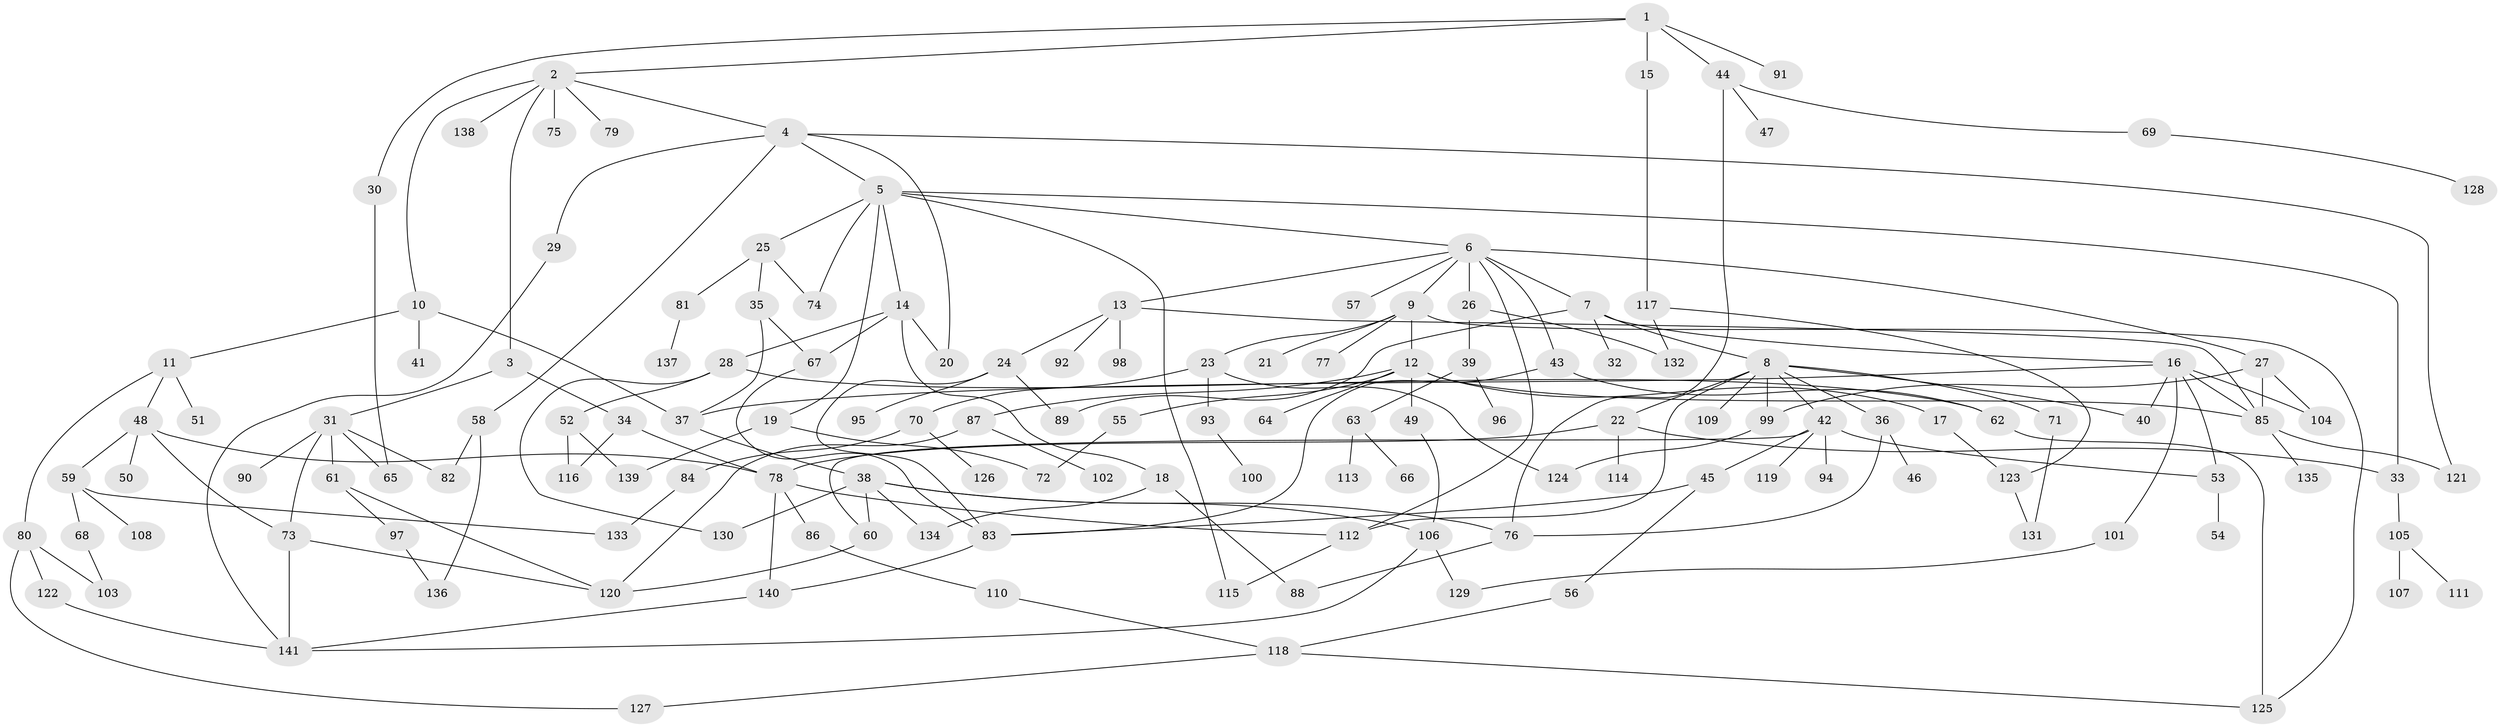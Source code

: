 // Generated by graph-tools (version 1.1) at 2025/49/03/09/25 03:49:18]
// undirected, 141 vertices, 197 edges
graph export_dot {
graph [start="1"]
  node [color=gray90,style=filled];
  1;
  2;
  3;
  4;
  5;
  6;
  7;
  8;
  9;
  10;
  11;
  12;
  13;
  14;
  15;
  16;
  17;
  18;
  19;
  20;
  21;
  22;
  23;
  24;
  25;
  26;
  27;
  28;
  29;
  30;
  31;
  32;
  33;
  34;
  35;
  36;
  37;
  38;
  39;
  40;
  41;
  42;
  43;
  44;
  45;
  46;
  47;
  48;
  49;
  50;
  51;
  52;
  53;
  54;
  55;
  56;
  57;
  58;
  59;
  60;
  61;
  62;
  63;
  64;
  65;
  66;
  67;
  68;
  69;
  70;
  71;
  72;
  73;
  74;
  75;
  76;
  77;
  78;
  79;
  80;
  81;
  82;
  83;
  84;
  85;
  86;
  87;
  88;
  89;
  90;
  91;
  92;
  93;
  94;
  95;
  96;
  97;
  98;
  99;
  100;
  101;
  102;
  103;
  104;
  105;
  106;
  107;
  108;
  109;
  110;
  111;
  112;
  113;
  114;
  115;
  116;
  117;
  118;
  119;
  120;
  121;
  122;
  123;
  124;
  125;
  126;
  127;
  128;
  129;
  130;
  131;
  132;
  133;
  134;
  135;
  136;
  137;
  138;
  139;
  140;
  141;
  1 -- 2;
  1 -- 15;
  1 -- 30;
  1 -- 44;
  1 -- 91;
  2 -- 3;
  2 -- 4;
  2 -- 10;
  2 -- 75;
  2 -- 79;
  2 -- 138;
  3 -- 31;
  3 -- 34;
  4 -- 5;
  4 -- 20;
  4 -- 29;
  4 -- 58;
  4 -- 121;
  5 -- 6;
  5 -- 14;
  5 -- 19;
  5 -- 25;
  5 -- 115;
  5 -- 33;
  5 -- 74;
  6 -- 7;
  6 -- 9;
  6 -- 13;
  6 -- 26;
  6 -- 27;
  6 -- 43;
  6 -- 57;
  6 -- 112;
  7 -- 8;
  7 -- 16;
  7 -- 32;
  7 -- 89;
  8 -- 22;
  8 -- 36;
  8 -- 40;
  8 -- 42;
  8 -- 71;
  8 -- 109;
  8 -- 112;
  8 -- 99;
  9 -- 12;
  9 -- 21;
  9 -- 23;
  9 -- 77;
  9 -- 125;
  10 -- 11;
  10 -- 41;
  10 -- 37;
  11 -- 48;
  11 -- 51;
  11 -- 80;
  12 -- 17;
  12 -- 49;
  12 -- 55;
  12 -- 64;
  12 -- 87;
  12 -- 85;
  13 -- 24;
  13 -- 85;
  13 -- 92;
  13 -- 98;
  14 -- 18;
  14 -- 28;
  14 -- 20;
  14 -- 67;
  15 -- 117;
  16 -- 37;
  16 -- 101;
  16 -- 104;
  16 -- 40;
  16 -- 85;
  16 -- 53;
  17 -- 123;
  18 -- 134;
  18 -- 88;
  19 -- 72;
  19 -- 139;
  22 -- 33;
  22 -- 114;
  22 -- 78;
  23 -- 70;
  23 -- 93;
  23 -- 124;
  24 -- 95;
  24 -- 83;
  24 -- 89;
  25 -- 35;
  25 -- 74;
  25 -- 81;
  26 -- 39;
  26 -- 132;
  27 -- 99;
  27 -- 104;
  27 -- 85;
  28 -- 52;
  28 -- 130;
  28 -- 62;
  29 -- 141;
  30 -- 65;
  31 -- 61;
  31 -- 82;
  31 -- 90;
  31 -- 65;
  31 -- 73;
  33 -- 105;
  34 -- 78;
  34 -- 116;
  35 -- 67;
  35 -- 37;
  36 -- 46;
  36 -- 76;
  37 -- 38;
  38 -- 60;
  38 -- 130;
  38 -- 134;
  38 -- 76;
  38 -- 106;
  39 -- 63;
  39 -- 96;
  42 -- 45;
  42 -- 53;
  42 -- 94;
  42 -- 119;
  42 -- 60;
  43 -- 62;
  43 -- 83;
  44 -- 47;
  44 -- 69;
  44 -- 76;
  45 -- 56;
  45 -- 83;
  48 -- 50;
  48 -- 59;
  48 -- 73;
  48 -- 78;
  49 -- 106;
  52 -- 116;
  52 -- 139;
  53 -- 54;
  55 -- 72;
  56 -- 118;
  58 -- 136;
  58 -- 82;
  59 -- 68;
  59 -- 108;
  59 -- 133;
  60 -- 120;
  61 -- 97;
  61 -- 120;
  62 -- 125;
  63 -- 66;
  63 -- 113;
  67 -- 83;
  68 -- 103;
  69 -- 128;
  70 -- 84;
  70 -- 126;
  71 -- 131;
  73 -- 120;
  73 -- 141;
  76 -- 88;
  78 -- 86;
  78 -- 140;
  78 -- 112;
  80 -- 103;
  80 -- 122;
  80 -- 127;
  81 -- 137;
  83 -- 140;
  84 -- 133;
  85 -- 121;
  85 -- 135;
  86 -- 110;
  87 -- 102;
  87 -- 120;
  93 -- 100;
  97 -- 136;
  99 -- 124;
  101 -- 129;
  105 -- 107;
  105 -- 111;
  106 -- 129;
  106 -- 141;
  110 -- 118;
  112 -- 115;
  117 -- 123;
  117 -- 132;
  118 -- 127;
  118 -- 125;
  122 -- 141;
  123 -- 131;
  140 -- 141;
}
